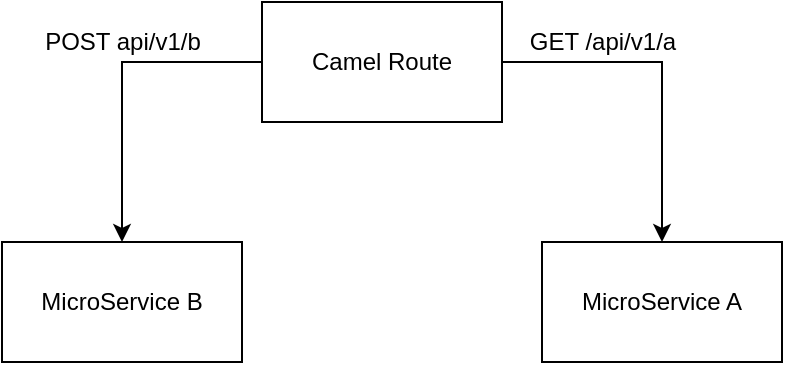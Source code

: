 <mxfile version="14.5.3" type="device"><diagram id="EOmRISJg586LP5q00S81" name="Page-1"><mxGraphModel dx="981" dy="548" grid="1" gridSize="10" guides="1" tooltips="1" connect="1" arrows="1" fold="1" page="1" pageScale="1" pageWidth="827" pageHeight="1169" math="0" shadow="0"><root><mxCell id="0"/><mxCell id="1" parent="0"/><mxCell id="AqIkzIg_-B2yofx3T7Ck-9" value="" style="edgeStyle=orthogonalEdgeStyle;rounded=0;orthogonalLoop=1;jettySize=auto;html=1;" edge="1" parent="1" source="AqIkzIg_-B2yofx3T7Ck-1" target="AqIkzIg_-B2yofx3T7Ck-3"><mxGeometry relative="1" as="geometry"/></mxCell><mxCell id="AqIkzIg_-B2yofx3T7Ck-10" style="edgeStyle=orthogonalEdgeStyle;rounded=0;orthogonalLoop=1;jettySize=auto;html=1;entryX=0.5;entryY=0;entryDx=0;entryDy=0;" edge="1" parent="1" source="AqIkzIg_-B2yofx3T7Ck-1" target="AqIkzIg_-B2yofx3T7Ck-2"><mxGeometry relative="1" as="geometry"/></mxCell><mxCell id="AqIkzIg_-B2yofx3T7Ck-1" value="Camel Route&lt;br&gt;" style="rounded=0;whiteSpace=wrap;html=1;" vertex="1" parent="1"><mxGeometry x="300" y="60" width="120" height="60" as="geometry"/></mxCell><mxCell id="AqIkzIg_-B2yofx3T7Ck-2" value="MicroService A" style="rounded=0;whiteSpace=wrap;html=1;" vertex="1" parent="1"><mxGeometry x="440" y="180" width="120" height="60" as="geometry"/></mxCell><mxCell id="AqIkzIg_-B2yofx3T7Ck-3" value="MicroService B" style="rounded=0;whiteSpace=wrap;html=1;" vertex="1" parent="1"><mxGeometry x="170" y="180" width="120" height="60" as="geometry"/></mxCell><mxCell id="AqIkzIg_-B2yofx3T7Ck-5" value="GET /api/v1/a&lt;br&gt;" style="text;html=1;align=center;verticalAlign=middle;resizable=0;points=[];autosize=1;" vertex="1" parent="1"><mxGeometry x="425" y="70" width="90" height="20" as="geometry"/></mxCell><mxCell id="AqIkzIg_-B2yofx3T7Ck-11" value="POST api/v1/b" style="text;html=1;align=center;verticalAlign=middle;resizable=0;points=[];autosize=1;" vertex="1" parent="1"><mxGeometry x="185" y="70" width="90" height="20" as="geometry"/></mxCell></root></mxGraphModel></diagram></mxfile>